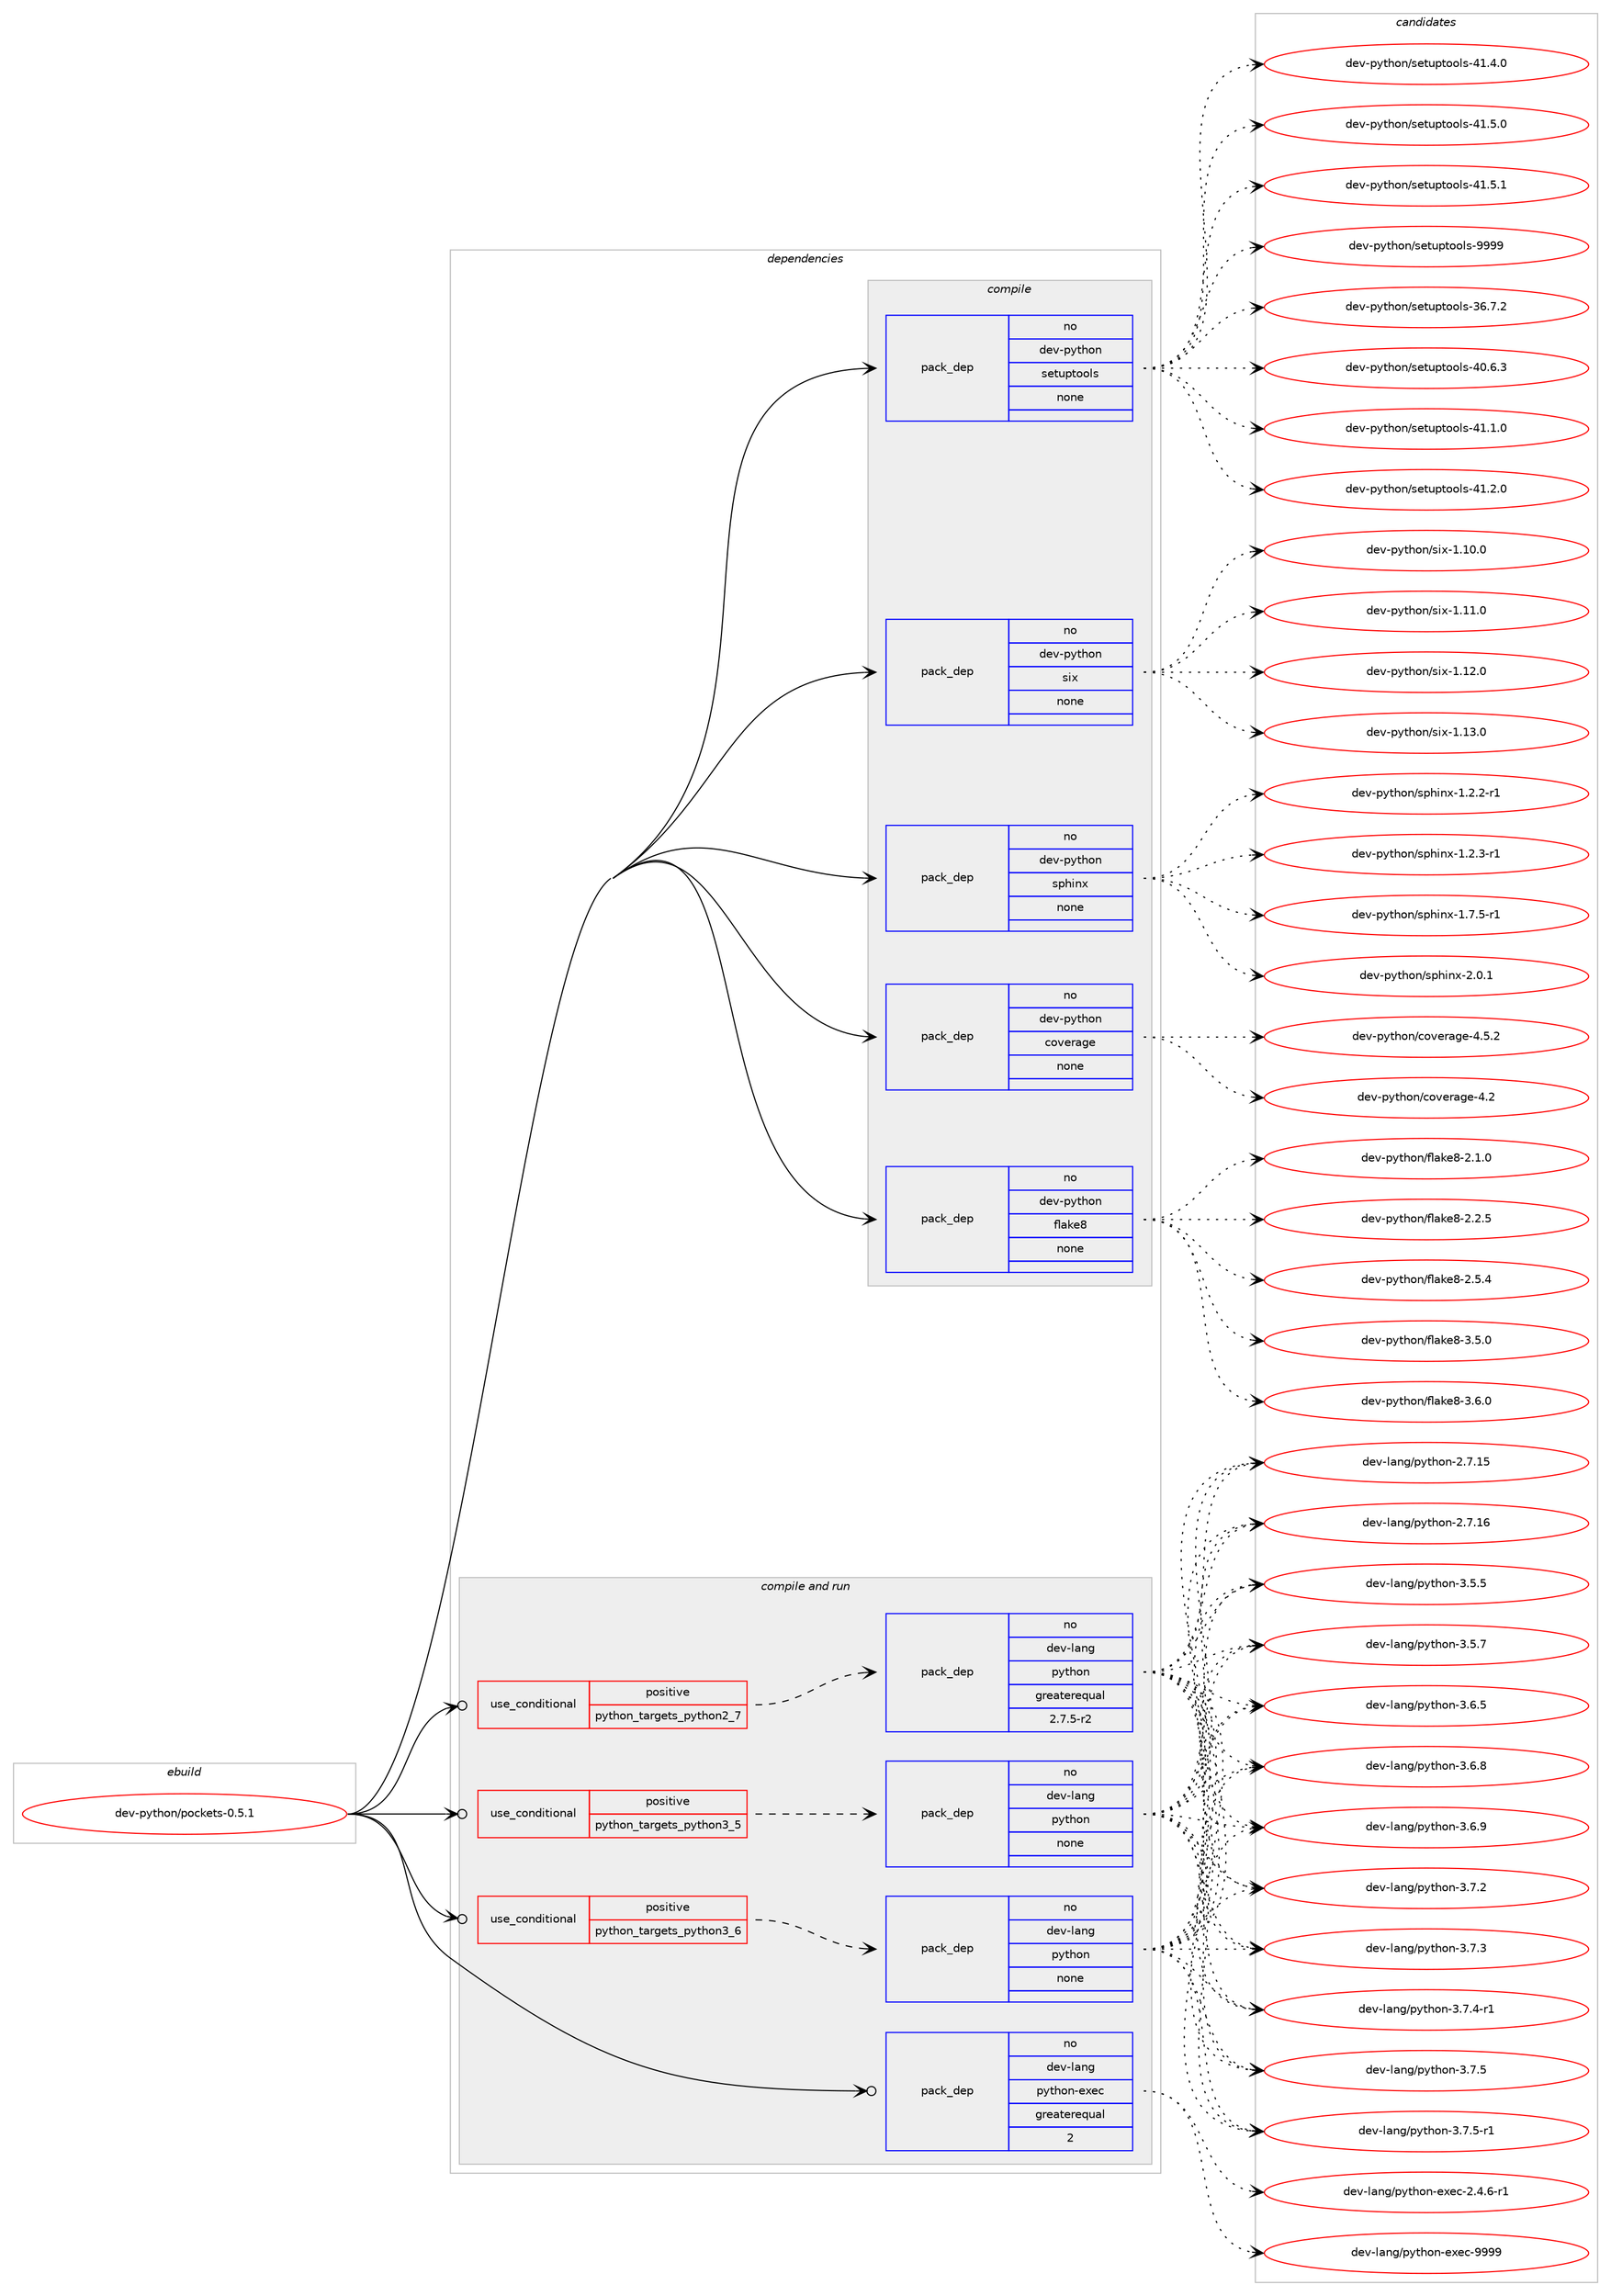digraph prolog {

# *************
# Graph options
# *************

newrank=true;
concentrate=true;
compound=true;
graph [rankdir=LR,fontname=Helvetica,fontsize=10,ranksep=1.5];#, ranksep=2.5, nodesep=0.2];
edge  [arrowhead=vee];
node  [fontname=Helvetica,fontsize=10];

# **********
# The ebuild
# **********

subgraph cluster_leftcol {
color=gray;
rank=same;
label=<<i>ebuild</i>>;
id [label="dev-python/pockets-0.5.1", color=red, width=4, href="../dev-python/pockets-0.5.1.svg"];
}

# ****************
# The dependencies
# ****************

subgraph cluster_midcol {
color=gray;
label=<<i>dependencies</i>>;
subgraph cluster_compile {
fillcolor="#eeeeee";
style=filled;
label=<<i>compile</i>>;
subgraph pack466039 {
dependency622654 [label=<<TABLE BORDER="0" CELLBORDER="1" CELLSPACING="0" CELLPADDING="4" WIDTH="220"><TR><TD ROWSPAN="6" CELLPADDING="30">pack_dep</TD></TR><TR><TD WIDTH="110">no</TD></TR><TR><TD>dev-python</TD></TR><TR><TD>coverage</TD></TR><TR><TD>none</TD></TR><TR><TD></TD></TR></TABLE>>, shape=none, color=blue];
}
id:e -> dependency622654:w [weight=20,style="solid",arrowhead="vee"];
subgraph pack466040 {
dependency622655 [label=<<TABLE BORDER="0" CELLBORDER="1" CELLSPACING="0" CELLPADDING="4" WIDTH="220"><TR><TD ROWSPAN="6" CELLPADDING="30">pack_dep</TD></TR><TR><TD WIDTH="110">no</TD></TR><TR><TD>dev-python</TD></TR><TR><TD>flake8</TD></TR><TR><TD>none</TD></TR><TR><TD></TD></TR></TABLE>>, shape=none, color=blue];
}
id:e -> dependency622655:w [weight=20,style="solid",arrowhead="vee"];
subgraph pack466041 {
dependency622656 [label=<<TABLE BORDER="0" CELLBORDER="1" CELLSPACING="0" CELLPADDING="4" WIDTH="220"><TR><TD ROWSPAN="6" CELLPADDING="30">pack_dep</TD></TR><TR><TD WIDTH="110">no</TD></TR><TR><TD>dev-python</TD></TR><TR><TD>setuptools</TD></TR><TR><TD>none</TD></TR><TR><TD></TD></TR></TABLE>>, shape=none, color=blue];
}
id:e -> dependency622656:w [weight=20,style="solid",arrowhead="vee"];
subgraph pack466042 {
dependency622657 [label=<<TABLE BORDER="0" CELLBORDER="1" CELLSPACING="0" CELLPADDING="4" WIDTH="220"><TR><TD ROWSPAN="6" CELLPADDING="30">pack_dep</TD></TR><TR><TD WIDTH="110">no</TD></TR><TR><TD>dev-python</TD></TR><TR><TD>six</TD></TR><TR><TD>none</TD></TR><TR><TD></TD></TR></TABLE>>, shape=none, color=blue];
}
id:e -> dependency622657:w [weight=20,style="solid",arrowhead="vee"];
subgraph pack466043 {
dependency622658 [label=<<TABLE BORDER="0" CELLBORDER="1" CELLSPACING="0" CELLPADDING="4" WIDTH="220"><TR><TD ROWSPAN="6" CELLPADDING="30">pack_dep</TD></TR><TR><TD WIDTH="110">no</TD></TR><TR><TD>dev-python</TD></TR><TR><TD>sphinx</TD></TR><TR><TD>none</TD></TR><TR><TD></TD></TR></TABLE>>, shape=none, color=blue];
}
id:e -> dependency622658:w [weight=20,style="solid",arrowhead="vee"];
}
subgraph cluster_compileandrun {
fillcolor="#eeeeee";
style=filled;
label=<<i>compile and run</i>>;
subgraph cond144775 {
dependency622659 [label=<<TABLE BORDER="0" CELLBORDER="1" CELLSPACING="0" CELLPADDING="4"><TR><TD ROWSPAN="3" CELLPADDING="10">use_conditional</TD></TR><TR><TD>positive</TD></TR><TR><TD>python_targets_python2_7</TD></TR></TABLE>>, shape=none, color=red];
subgraph pack466044 {
dependency622660 [label=<<TABLE BORDER="0" CELLBORDER="1" CELLSPACING="0" CELLPADDING="4" WIDTH="220"><TR><TD ROWSPAN="6" CELLPADDING="30">pack_dep</TD></TR><TR><TD WIDTH="110">no</TD></TR><TR><TD>dev-lang</TD></TR><TR><TD>python</TD></TR><TR><TD>greaterequal</TD></TR><TR><TD>2.7.5-r2</TD></TR></TABLE>>, shape=none, color=blue];
}
dependency622659:e -> dependency622660:w [weight=20,style="dashed",arrowhead="vee"];
}
id:e -> dependency622659:w [weight=20,style="solid",arrowhead="odotvee"];
subgraph cond144776 {
dependency622661 [label=<<TABLE BORDER="0" CELLBORDER="1" CELLSPACING="0" CELLPADDING="4"><TR><TD ROWSPAN="3" CELLPADDING="10">use_conditional</TD></TR><TR><TD>positive</TD></TR><TR><TD>python_targets_python3_5</TD></TR></TABLE>>, shape=none, color=red];
subgraph pack466045 {
dependency622662 [label=<<TABLE BORDER="0" CELLBORDER="1" CELLSPACING="0" CELLPADDING="4" WIDTH="220"><TR><TD ROWSPAN="6" CELLPADDING="30">pack_dep</TD></TR><TR><TD WIDTH="110">no</TD></TR><TR><TD>dev-lang</TD></TR><TR><TD>python</TD></TR><TR><TD>none</TD></TR><TR><TD></TD></TR></TABLE>>, shape=none, color=blue];
}
dependency622661:e -> dependency622662:w [weight=20,style="dashed",arrowhead="vee"];
}
id:e -> dependency622661:w [weight=20,style="solid",arrowhead="odotvee"];
subgraph cond144777 {
dependency622663 [label=<<TABLE BORDER="0" CELLBORDER="1" CELLSPACING="0" CELLPADDING="4"><TR><TD ROWSPAN="3" CELLPADDING="10">use_conditional</TD></TR><TR><TD>positive</TD></TR><TR><TD>python_targets_python3_6</TD></TR></TABLE>>, shape=none, color=red];
subgraph pack466046 {
dependency622664 [label=<<TABLE BORDER="0" CELLBORDER="1" CELLSPACING="0" CELLPADDING="4" WIDTH="220"><TR><TD ROWSPAN="6" CELLPADDING="30">pack_dep</TD></TR><TR><TD WIDTH="110">no</TD></TR><TR><TD>dev-lang</TD></TR><TR><TD>python</TD></TR><TR><TD>none</TD></TR><TR><TD></TD></TR></TABLE>>, shape=none, color=blue];
}
dependency622663:e -> dependency622664:w [weight=20,style="dashed",arrowhead="vee"];
}
id:e -> dependency622663:w [weight=20,style="solid",arrowhead="odotvee"];
subgraph pack466047 {
dependency622665 [label=<<TABLE BORDER="0" CELLBORDER="1" CELLSPACING="0" CELLPADDING="4" WIDTH="220"><TR><TD ROWSPAN="6" CELLPADDING="30">pack_dep</TD></TR><TR><TD WIDTH="110">no</TD></TR><TR><TD>dev-lang</TD></TR><TR><TD>python-exec</TD></TR><TR><TD>greaterequal</TD></TR><TR><TD>2</TD></TR></TABLE>>, shape=none, color=blue];
}
id:e -> dependency622665:w [weight=20,style="solid",arrowhead="odotvee"];
}
subgraph cluster_run {
fillcolor="#eeeeee";
style=filled;
label=<<i>run</i>>;
}
}

# **************
# The candidates
# **************

subgraph cluster_choices {
rank=same;
color=gray;
label=<<i>candidates</i>>;

subgraph choice466039 {
color=black;
nodesep=1;
choice1001011184511212111610411111047991111181011149710310145524650 [label="dev-python/coverage-4.2", color=red, width=4,href="../dev-python/coverage-4.2.svg"];
choice10010111845112121116104111110479911111810111497103101455246534650 [label="dev-python/coverage-4.5.2", color=red, width=4,href="../dev-python/coverage-4.5.2.svg"];
dependency622654:e -> choice1001011184511212111610411111047991111181011149710310145524650:w [style=dotted,weight="100"];
dependency622654:e -> choice10010111845112121116104111110479911111810111497103101455246534650:w [style=dotted,weight="100"];
}
subgraph choice466040 {
color=black;
nodesep=1;
choice10010111845112121116104111110471021089710710156455046494648 [label="dev-python/flake8-2.1.0", color=red, width=4,href="../dev-python/flake8-2.1.0.svg"];
choice10010111845112121116104111110471021089710710156455046504653 [label="dev-python/flake8-2.2.5", color=red, width=4,href="../dev-python/flake8-2.2.5.svg"];
choice10010111845112121116104111110471021089710710156455046534652 [label="dev-python/flake8-2.5.4", color=red, width=4,href="../dev-python/flake8-2.5.4.svg"];
choice10010111845112121116104111110471021089710710156455146534648 [label="dev-python/flake8-3.5.0", color=red, width=4,href="../dev-python/flake8-3.5.0.svg"];
choice10010111845112121116104111110471021089710710156455146544648 [label="dev-python/flake8-3.6.0", color=red, width=4,href="../dev-python/flake8-3.6.0.svg"];
dependency622655:e -> choice10010111845112121116104111110471021089710710156455046494648:w [style=dotted,weight="100"];
dependency622655:e -> choice10010111845112121116104111110471021089710710156455046504653:w [style=dotted,weight="100"];
dependency622655:e -> choice10010111845112121116104111110471021089710710156455046534652:w [style=dotted,weight="100"];
dependency622655:e -> choice10010111845112121116104111110471021089710710156455146534648:w [style=dotted,weight="100"];
dependency622655:e -> choice10010111845112121116104111110471021089710710156455146544648:w [style=dotted,weight="100"];
}
subgraph choice466041 {
color=black;
nodesep=1;
choice100101118451121211161041111104711510111611711211611111110811545515446554650 [label="dev-python/setuptools-36.7.2", color=red, width=4,href="../dev-python/setuptools-36.7.2.svg"];
choice100101118451121211161041111104711510111611711211611111110811545524846544651 [label="dev-python/setuptools-40.6.3", color=red, width=4,href="../dev-python/setuptools-40.6.3.svg"];
choice100101118451121211161041111104711510111611711211611111110811545524946494648 [label="dev-python/setuptools-41.1.0", color=red, width=4,href="../dev-python/setuptools-41.1.0.svg"];
choice100101118451121211161041111104711510111611711211611111110811545524946504648 [label="dev-python/setuptools-41.2.0", color=red, width=4,href="../dev-python/setuptools-41.2.0.svg"];
choice100101118451121211161041111104711510111611711211611111110811545524946524648 [label="dev-python/setuptools-41.4.0", color=red, width=4,href="../dev-python/setuptools-41.4.0.svg"];
choice100101118451121211161041111104711510111611711211611111110811545524946534648 [label="dev-python/setuptools-41.5.0", color=red, width=4,href="../dev-python/setuptools-41.5.0.svg"];
choice100101118451121211161041111104711510111611711211611111110811545524946534649 [label="dev-python/setuptools-41.5.1", color=red, width=4,href="../dev-python/setuptools-41.5.1.svg"];
choice10010111845112121116104111110471151011161171121161111111081154557575757 [label="dev-python/setuptools-9999", color=red, width=4,href="../dev-python/setuptools-9999.svg"];
dependency622656:e -> choice100101118451121211161041111104711510111611711211611111110811545515446554650:w [style=dotted,weight="100"];
dependency622656:e -> choice100101118451121211161041111104711510111611711211611111110811545524846544651:w [style=dotted,weight="100"];
dependency622656:e -> choice100101118451121211161041111104711510111611711211611111110811545524946494648:w [style=dotted,weight="100"];
dependency622656:e -> choice100101118451121211161041111104711510111611711211611111110811545524946504648:w [style=dotted,weight="100"];
dependency622656:e -> choice100101118451121211161041111104711510111611711211611111110811545524946524648:w [style=dotted,weight="100"];
dependency622656:e -> choice100101118451121211161041111104711510111611711211611111110811545524946534648:w [style=dotted,weight="100"];
dependency622656:e -> choice100101118451121211161041111104711510111611711211611111110811545524946534649:w [style=dotted,weight="100"];
dependency622656:e -> choice10010111845112121116104111110471151011161171121161111111081154557575757:w [style=dotted,weight="100"];
}
subgraph choice466042 {
color=black;
nodesep=1;
choice100101118451121211161041111104711510512045494649484648 [label="dev-python/six-1.10.0", color=red, width=4,href="../dev-python/six-1.10.0.svg"];
choice100101118451121211161041111104711510512045494649494648 [label="dev-python/six-1.11.0", color=red, width=4,href="../dev-python/six-1.11.0.svg"];
choice100101118451121211161041111104711510512045494649504648 [label="dev-python/six-1.12.0", color=red, width=4,href="../dev-python/six-1.12.0.svg"];
choice100101118451121211161041111104711510512045494649514648 [label="dev-python/six-1.13.0", color=red, width=4,href="../dev-python/six-1.13.0.svg"];
dependency622657:e -> choice100101118451121211161041111104711510512045494649484648:w [style=dotted,weight="100"];
dependency622657:e -> choice100101118451121211161041111104711510512045494649494648:w [style=dotted,weight="100"];
dependency622657:e -> choice100101118451121211161041111104711510512045494649504648:w [style=dotted,weight="100"];
dependency622657:e -> choice100101118451121211161041111104711510512045494649514648:w [style=dotted,weight="100"];
}
subgraph choice466043 {
color=black;
nodesep=1;
choice10010111845112121116104111110471151121041051101204549465046504511449 [label="dev-python/sphinx-1.2.2-r1", color=red, width=4,href="../dev-python/sphinx-1.2.2-r1.svg"];
choice10010111845112121116104111110471151121041051101204549465046514511449 [label="dev-python/sphinx-1.2.3-r1", color=red, width=4,href="../dev-python/sphinx-1.2.3-r1.svg"];
choice10010111845112121116104111110471151121041051101204549465546534511449 [label="dev-python/sphinx-1.7.5-r1", color=red, width=4,href="../dev-python/sphinx-1.7.5-r1.svg"];
choice1001011184511212111610411111047115112104105110120455046484649 [label="dev-python/sphinx-2.0.1", color=red, width=4,href="../dev-python/sphinx-2.0.1.svg"];
dependency622658:e -> choice10010111845112121116104111110471151121041051101204549465046504511449:w [style=dotted,weight="100"];
dependency622658:e -> choice10010111845112121116104111110471151121041051101204549465046514511449:w [style=dotted,weight="100"];
dependency622658:e -> choice10010111845112121116104111110471151121041051101204549465546534511449:w [style=dotted,weight="100"];
dependency622658:e -> choice1001011184511212111610411111047115112104105110120455046484649:w [style=dotted,weight="100"];
}
subgraph choice466044 {
color=black;
nodesep=1;
choice10010111845108971101034711212111610411111045504655464953 [label="dev-lang/python-2.7.15", color=red, width=4,href="../dev-lang/python-2.7.15.svg"];
choice10010111845108971101034711212111610411111045504655464954 [label="dev-lang/python-2.7.16", color=red, width=4,href="../dev-lang/python-2.7.16.svg"];
choice100101118451089711010347112121116104111110455146534653 [label="dev-lang/python-3.5.5", color=red, width=4,href="../dev-lang/python-3.5.5.svg"];
choice100101118451089711010347112121116104111110455146534655 [label="dev-lang/python-3.5.7", color=red, width=4,href="../dev-lang/python-3.5.7.svg"];
choice100101118451089711010347112121116104111110455146544653 [label="dev-lang/python-3.6.5", color=red, width=4,href="../dev-lang/python-3.6.5.svg"];
choice100101118451089711010347112121116104111110455146544656 [label="dev-lang/python-3.6.8", color=red, width=4,href="../dev-lang/python-3.6.8.svg"];
choice100101118451089711010347112121116104111110455146544657 [label="dev-lang/python-3.6.9", color=red, width=4,href="../dev-lang/python-3.6.9.svg"];
choice100101118451089711010347112121116104111110455146554650 [label="dev-lang/python-3.7.2", color=red, width=4,href="../dev-lang/python-3.7.2.svg"];
choice100101118451089711010347112121116104111110455146554651 [label="dev-lang/python-3.7.3", color=red, width=4,href="../dev-lang/python-3.7.3.svg"];
choice1001011184510897110103471121211161041111104551465546524511449 [label="dev-lang/python-3.7.4-r1", color=red, width=4,href="../dev-lang/python-3.7.4-r1.svg"];
choice100101118451089711010347112121116104111110455146554653 [label="dev-lang/python-3.7.5", color=red, width=4,href="../dev-lang/python-3.7.5.svg"];
choice1001011184510897110103471121211161041111104551465546534511449 [label="dev-lang/python-3.7.5-r1", color=red, width=4,href="../dev-lang/python-3.7.5-r1.svg"];
dependency622660:e -> choice10010111845108971101034711212111610411111045504655464953:w [style=dotted,weight="100"];
dependency622660:e -> choice10010111845108971101034711212111610411111045504655464954:w [style=dotted,weight="100"];
dependency622660:e -> choice100101118451089711010347112121116104111110455146534653:w [style=dotted,weight="100"];
dependency622660:e -> choice100101118451089711010347112121116104111110455146534655:w [style=dotted,weight="100"];
dependency622660:e -> choice100101118451089711010347112121116104111110455146544653:w [style=dotted,weight="100"];
dependency622660:e -> choice100101118451089711010347112121116104111110455146544656:w [style=dotted,weight="100"];
dependency622660:e -> choice100101118451089711010347112121116104111110455146544657:w [style=dotted,weight="100"];
dependency622660:e -> choice100101118451089711010347112121116104111110455146554650:w [style=dotted,weight="100"];
dependency622660:e -> choice100101118451089711010347112121116104111110455146554651:w [style=dotted,weight="100"];
dependency622660:e -> choice1001011184510897110103471121211161041111104551465546524511449:w [style=dotted,weight="100"];
dependency622660:e -> choice100101118451089711010347112121116104111110455146554653:w [style=dotted,weight="100"];
dependency622660:e -> choice1001011184510897110103471121211161041111104551465546534511449:w [style=dotted,weight="100"];
}
subgraph choice466045 {
color=black;
nodesep=1;
choice10010111845108971101034711212111610411111045504655464953 [label="dev-lang/python-2.7.15", color=red, width=4,href="../dev-lang/python-2.7.15.svg"];
choice10010111845108971101034711212111610411111045504655464954 [label="dev-lang/python-2.7.16", color=red, width=4,href="../dev-lang/python-2.7.16.svg"];
choice100101118451089711010347112121116104111110455146534653 [label="dev-lang/python-3.5.5", color=red, width=4,href="../dev-lang/python-3.5.5.svg"];
choice100101118451089711010347112121116104111110455146534655 [label="dev-lang/python-3.5.7", color=red, width=4,href="../dev-lang/python-3.5.7.svg"];
choice100101118451089711010347112121116104111110455146544653 [label="dev-lang/python-3.6.5", color=red, width=4,href="../dev-lang/python-3.6.5.svg"];
choice100101118451089711010347112121116104111110455146544656 [label="dev-lang/python-3.6.8", color=red, width=4,href="../dev-lang/python-3.6.8.svg"];
choice100101118451089711010347112121116104111110455146544657 [label="dev-lang/python-3.6.9", color=red, width=4,href="../dev-lang/python-3.6.9.svg"];
choice100101118451089711010347112121116104111110455146554650 [label="dev-lang/python-3.7.2", color=red, width=4,href="../dev-lang/python-3.7.2.svg"];
choice100101118451089711010347112121116104111110455146554651 [label="dev-lang/python-3.7.3", color=red, width=4,href="../dev-lang/python-3.7.3.svg"];
choice1001011184510897110103471121211161041111104551465546524511449 [label="dev-lang/python-3.7.4-r1", color=red, width=4,href="../dev-lang/python-3.7.4-r1.svg"];
choice100101118451089711010347112121116104111110455146554653 [label="dev-lang/python-3.7.5", color=red, width=4,href="../dev-lang/python-3.7.5.svg"];
choice1001011184510897110103471121211161041111104551465546534511449 [label="dev-lang/python-3.7.5-r1", color=red, width=4,href="../dev-lang/python-3.7.5-r1.svg"];
dependency622662:e -> choice10010111845108971101034711212111610411111045504655464953:w [style=dotted,weight="100"];
dependency622662:e -> choice10010111845108971101034711212111610411111045504655464954:w [style=dotted,weight="100"];
dependency622662:e -> choice100101118451089711010347112121116104111110455146534653:w [style=dotted,weight="100"];
dependency622662:e -> choice100101118451089711010347112121116104111110455146534655:w [style=dotted,weight="100"];
dependency622662:e -> choice100101118451089711010347112121116104111110455146544653:w [style=dotted,weight="100"];
dependency622662:e -> choice100101118451089711010347112121116104111110455146544656:w [style=dotted,weight="100"];
dependency622662:e -> choice100101118451089711010347112121116104111110455146544657:w [style=dotted,weight="100"];
dependency622662:e -> choice100101118451089711010347112121116104111110455146554650:w [style=dotted,weight="100"];
dependency622662:e -> choice100101118451089711010347112121116104111110455146554651:w [style=dotted,weight="100"];
dependency622662:e -> choice1001011184510897110103471121211161041111104551465546524511449:w [style=dotted,weight="100"];
dependency622662:e -> choice100101118451089711010347112121116104111110455146554653:w [style=dotted,weight="100"];
dependency622662:e -> choice1001011184510897110103471121211161041111104551465546534511449:w [style=dotted,weight="100"];
}
subgraph choice466046 {
color=black;
nodesep=1;
choice10010111845108971101034711212111610411111045504655464953 [label="dev-lang/python-2.7.15", color=red, width=4,href="../dev-lang/python-2.7.15.svg"];
choice10010111845108971101034711212111610411111045504655464954 [label="dev-lang/python-2.7.16", color=red, width=4,href="../dev-lang/python-2.7.16.svg"];
choice100101118451089711010347112121116104111110455146534653 [label="dev-lang/python-3.5.5", color=red, width=4,href="../dev-lang/python-3.5.5.svg"];
choice100101118451089711010347112121116104111110455146534655 [label="dev-lang/python-3.5.7", color=red, width=4,href="../dev-lang/python-3.5.7.svg"];
choice100101118451089711010347112121116104111110455146544653 [label="dev-lang/python-3.6.5", color=red, width=4,href="../dev-lang/python-3.6.5.svg"];
choice100101118451089711010347112121116104111110455146544656 [label="dev-lang/python-3.6.8", color=red, width=4,href="../dev-lang/python-3.6.8.svg"];
choice100101118451089711010347112121116104111110455146544657 [label="dev-lang/python-3.6.9", color=red, width=4,href="../dev-lang/python-3.6.9.svg"];
choice100101118451089711010347112121116104111110455146554650 [label="dev-lang/python-3.7.2", color=red, width=4,href="../dev-lang/python-3.7.2.svg"];
choice100101118451089711010347112121116104111110455146554651 [label="dev-lang/python-3.7.3", color=red, width=4,href="../dev-lang/python-3.7.3.svg"];
choice1001011184510897110103471121211161041111104551465546524511449 [label="dev-lang/python-3.7.4-r1", color=red, width=4,href="../dev-lang/python-3.7.4-r1.svg"];
choice100101118451089711010347112121116104111110455146554653 [label="dev-lang/python-3.7.5", color=red, width=4,href="../dev-lang/python-3.7.5.svg"];
choice1001011184510897110103471121211161041111104551465546534511449 [label="dev-lang/python-3.7.5-r1", color=red, width=4,href="../dev-lang/python-3.7.5-r1.svg"];
dependency622664:e -> choice10010111845108971101034711212111610411111045504655464953:w [style=dotted,weight="100"];
dependency622664:e -> choice10010111845108971101034711212111610411111045504655464954:w [style=dotted,weight="100"];
dependency622664:e -> choice100101118451089711010347112121116104111110455146534653:w [style=dotted,weight="100"];
dependency622664:e -> choice100101118451089711010347112121116104111110455146534655:w [style=dotted,weight="100"];
dependency622664:e -> choice100101118451089711010347112121116104111110455146544653:w [style=dotted,weight="100"];
dependency622664:e -> choice100101118451089711010347112121116104111110455146544656:w [style=dotted,weight="100"];
dependency622664:e -> choice100101118451089711010347112121116104111110455146544657:w [style=dotted,weight="100"];
dependency622664:e -> choice100101118451089711010347112121116104111110455146554650:w [style=dotted,weight="100"];
dependency622664:e -> choice100101118451089711010347112121116104111110455146554651:w [style=dotted,weight="100"];
dependency622664:e -> choice1001011184510897110103471121211161041111104551465546524511449:w [style=dotted,weight="100"];
dependency622664:e -> choice100101118451089711010347112121116104111110455146554653:w [style=dotted,weight="100"];
dependency622664:e -> choice1001011184510897110103471121211161041111104551465546534511449:w [style=dotted,weight="100"];
}
subgraph choice466047 {
color=black;
nodesep=1;
choice10010111845108971101034711212111610411111045101120101994550465246544511449 [label="dev-lang/python-exec-2.4.6-r1", color=red, width=4,href="../dev-lang/python-exec-2.4.6-r1.svg"];
choice10010111845108971101034711212111610411111045101120101994557575757 [label="dev-lang/python-exec-9999", color=red, width=4,href="../dev-lang/python-exec-9999.svg"];
dependency622665:e -> choice10010111845108971101034711212111610411111045101120101994550465246544511449:w [style=dotted,weight="100"];
dependency622665:e -> choice10010111845108971101034711212111610411111045101120101994557575757:w [style=dotted,weight="100"];
}
}

}
